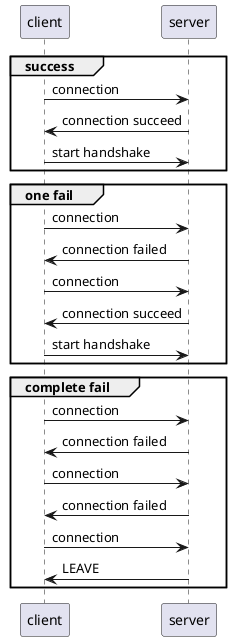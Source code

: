 @startuml uml

group success 

client -> server : connection
server -> client : connection succeed
client -> server : start handshake

end

group one fail

client -> server : connection
server -> client : connection failed

client -> server : connection
server -> client : connection succeed
client -> server : start handshake

end

group complete fail

client -> server : connection
server -> client : connection failed

client -> server : connection
server -> client : connection failed

client -> server : connection
server -> client : LEAVE

end


@enduml
